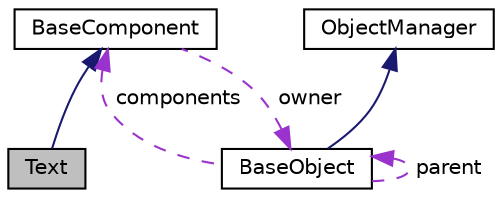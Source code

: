 digraph "Text"
{
 // LATEX_PDF_SIZE
  edge [fontname="Helvetica",fontsize="10",labelfontname="Helvetica",labelfontsize="10"];
  node [fontname="Helvetica",fontsize="10",shape=record];
  Node2 [label="Text",height=0.2,width=0.4,color="black", fillcolor="grey75", style="filled", fontcolor="black",tooltip=" "];
  Node3 -> Node2 [dir="back",color="midnightblue",fontsize="10",style="solid",fontname="Helvetica"];
  Node3 [label="BaseComponent",height=0.2,width=0.4,color="black", fillcolor="white", style="filled",URL="$class_base_component.html",tooltip=" "];
  Node4 -> Node3 [dir="back",color="darkorchid3",fontsize="10",style="dashed",label=" owner" ,fontname="Helvetica"];
  Node4 [label="BaseObject",height=0.2,width=0.4,color="black", fillcolor="white", style="filled",URL="$class_base_object.html",tooltip=" "];
  Node5 -> Node4 [dir="back",color="midnightblue",fontsize="10",style="solid",fontname="Helvetica"];
  Node5 [label="ObjectManager",height=0.2,width=0.4,color="black", fillcolor="white", style="filled",URL="$class_object_manager.html",tooltip=" "];
  Node3 -> Node4 [dir="back",color="darkorchid3",fontsize="10",style="dashed",label=" components" ,fontname="Helvetica"];
  Node4 -> Node4 [dir="back",color="darkorchid3",fontsize="10",style="dashed",label=" parent" ,fontname="Helvetica"];
}
